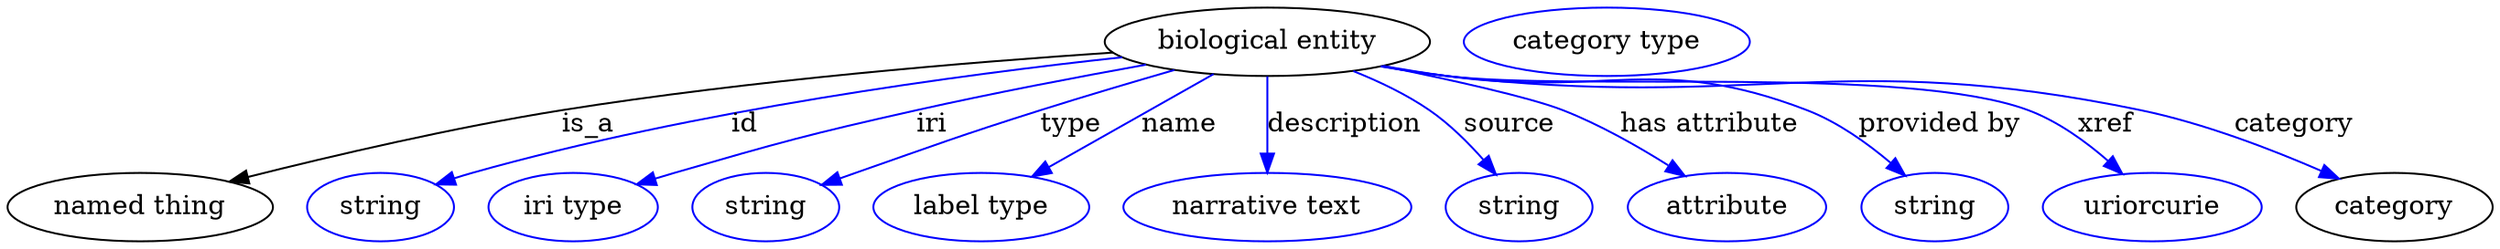 digraph {
	graph [bb="0,0,1300.9,123"];
	node [label="\N"];
	"biological entity"	[height=0.5,
		label="biological entity",
		pos="660.54,105",
		width=2.3651];
	"named thing"	[height=0.5,
		pos="69.544,18",
		width=1.9318];
	"biological entity" -> "named thing"	[label=is_a,
		lp="304.54,61.5",
		pos="e,116.2,31.387 579.69,99.346 504.48,94.31 389.46,84.802 290.54,69 234.03,59.972 170.36,45.055 125.94,33.859"];
	id	[color=blue,
		height=0.5,
		label=string,
		pos="195.54,18",
		width=1.0652];
	"biological entity" -> id	[color=blue,
		label=id,
		lp="386.54,61.5",
		pos="e,224.54,29.948 584.46,96.864 499.99,87.732 360.18,69.001 243.54,36 240.44,35.121 237.24,34.148 234.05,33.124",
		style=solid];
	iri	[color=blue,
		height=0.5,
		label="iri type",
		pos="296.54,18",
		width=1.2277];
	"biological entity" -> iri	[color=blue,
		label=iri,
		lp="484.54,61.5",
		pos="e,330.17,29.865 596.88,92.994 561.35,86.575 516.35,77.988 476.54,69 420.08,56.251 406.17,52.03 350.54,36 347.03,34.988 343.4,33.911 \
339.76,32.81",
		style=solid];
	type	[color=blue,
		height=0.5,
		label=string,
		pos="397.54,18",
		width=1.0652];
	"biological entity" -> type	[color=blue,
		label=type,
		lp="557.54,61.5",
		pos="e,426.85,29.697 611.77,90.154 590.19,83.899 564.54,76.288 541.54,69 498.14,55.239 487.51,51.079 444.54,36 441.86,35.057 439.09,34.077 \
436.3,33.084",
		style=solid];
	name	[color=blue,
		height=0.5,
		label="label type",
		pos="510.54,18",
		width=1.5707];
	"biological entity" -> name	[color=blue,
		label=name,
		lp="614.54,61.5",
		pos="e,537.12,34.06 632.33,88.012 607.89,74.16 572.4,54.052 546.03,39.111",
		style=solid];
	description	[color=blue,
		height=0.5,
		label="narrative text",
		pos="660.54,18",
		width=2.0943];
	"biological entity" -> description	[color=blue,
		label=description,
		lp="701.04,61.5",
		pos="e,660.54,36.175 660.54,86.799 660.54,75.163 660.54,59.548 660.54,46.237",
		style=solid];
	source	[color=blue,
		height=0.5,
		label=string,
		pos="792.54,18",
		width=1.0652];
	"biological entity" -> source	[color=blue,
		label=source,
		lp="787.54,61.5",
		pos="e,780.42,35.129 705.62,89.57 719.08,84.196 733.45,77.332 745.54,69 756.01,61.784 765.92,51.893 773.92,42.813",
		style=solid];
	"has attribute"	[color=blue,
		height=0.5,
		label=attribute,
		pos="900.54,18",
		width=1.4443];
	"biological entity" -> "has attribute"	[color=blue,
		label="has attribute",
		lp="892.54,61.5",
		pos="e,878.79,34.359 721.29,92.283 757.01,85.004 798.42,75.777 815.54,69 834.57,61.468 854.36,50.068 870.06,40.054",
		style=solid];
	"provided by"	[color=blue,
		height=0.5,
		label=string,
		pos="1008.5,18",
		width=1.0652];
	"biological entity" -> "provided by"	[color=blue,
		label="provided by",
		lp="1012,61.5",
		pos="e,993.31,34.781 721.1,92.276 732.2,90.348 743.7,88.494 754.54,87 838.13,75.482 865.04,99.932 943.54,69 959.15,62.851 974.16,51.773 \
985.81,41.604",
		style=solid];
	xref	[color=blue,
		height=0.5,
		label=uriorcurie,
		pos="1122.5,18",
		width=1.5887];
	"biological entity" -> xref	[color=blue,
		label=xref,
		lp="1099,61.5",
		pos="e,1107.2,35.461 720.31,92.085 731.64,90.14 743.43,88.329 754.54,87 821.74,78.964 995.24,92.914 1058.5,69 1073.9,63.211 1088.5,52.377 \
1099.8,42.271",
		style=solid];
	category	[height=0.5,
		pos="1249.5,18",
		width=1.4263];
	"biological entity" -> category	[color=blue,
		label=category,
		lp="1198,61.5",
		pos="e,1220.7,32.931 720.04,92.041 731.46,90.087 743.34,88.285 754.54,87 915.02,68.588 959.42,102.01 1117.5,69 1150.2,62.183 1185.4,48.481 \
1211.3,37.142",
		style=solid];
	"named thing_category"	[color=blue,
		height=0.5,
		label="category type",
		pos="838.54,105",
		width=2.0762];
}
